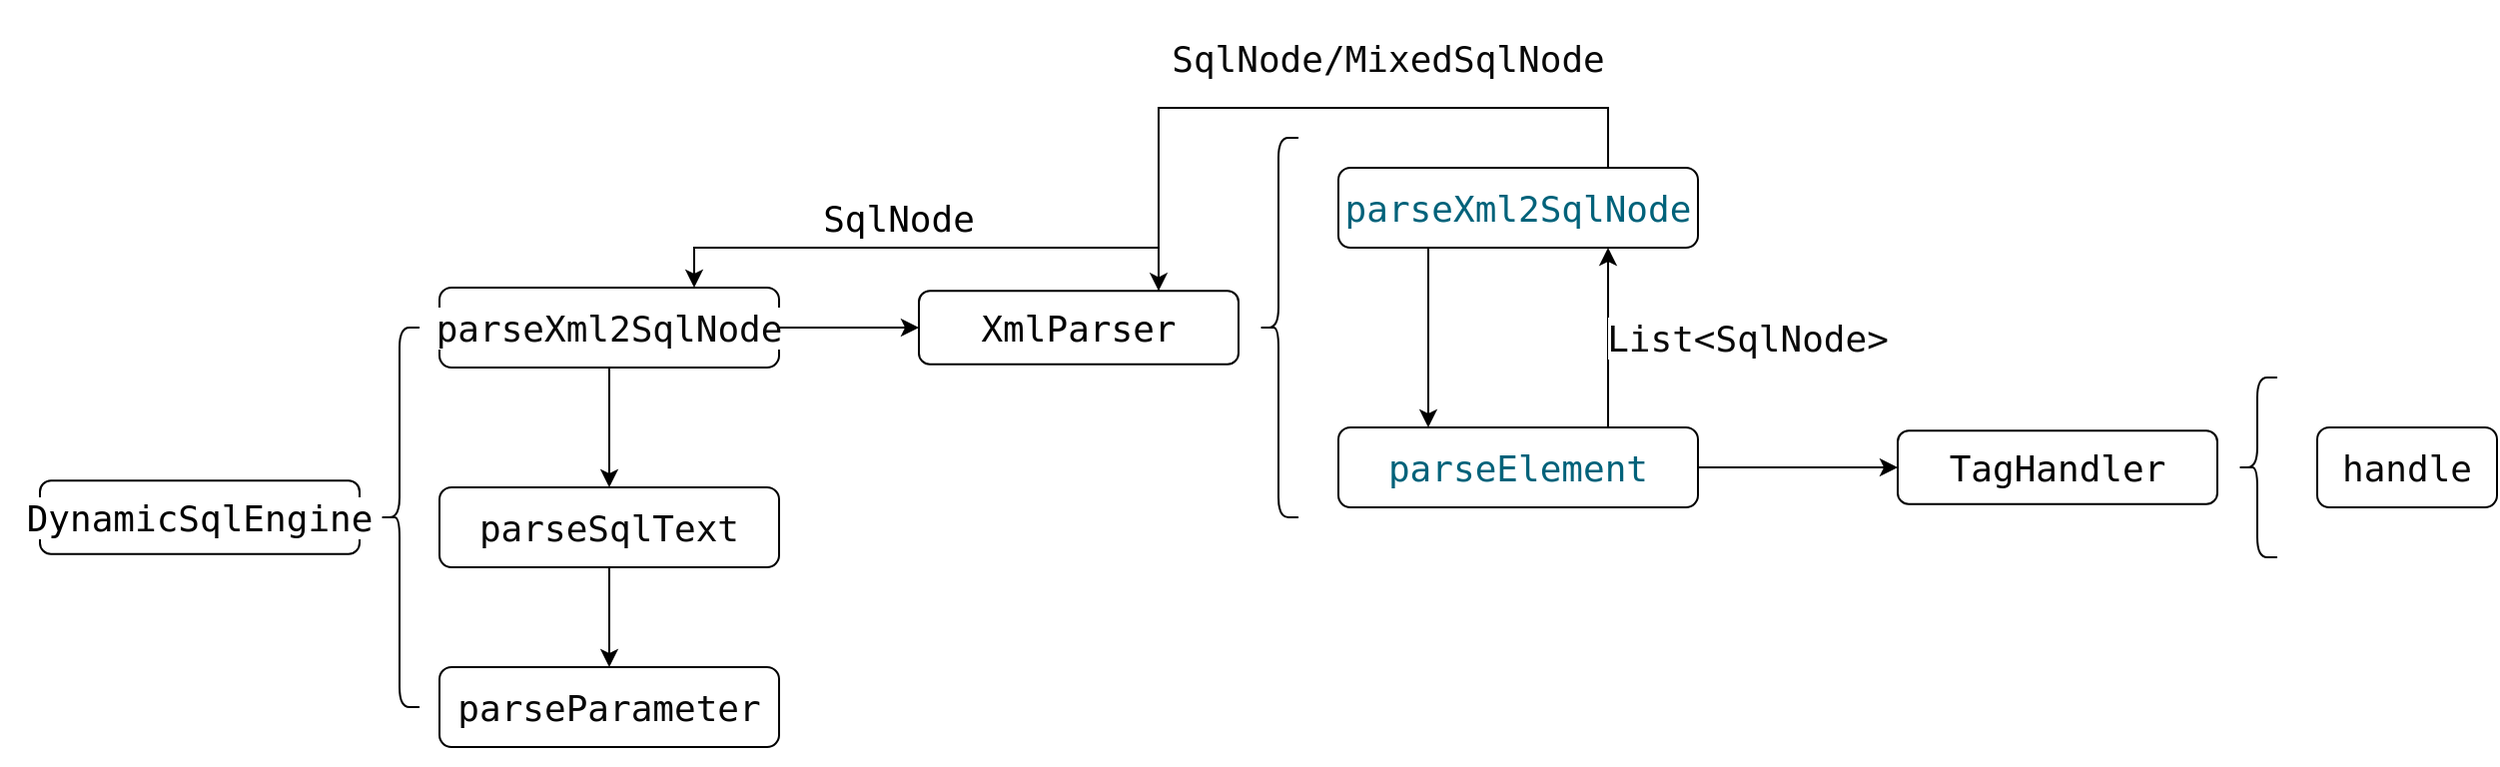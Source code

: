 <mxfile version="18.0.1" type="device"><diagram id="uIDFzEjz7V3BJ7dTCy0g" name="第 1 页"><mxGraphModel dx="1038" dy="1810" grid="1" gridSize="10" guides="1" tooltips="1" connect="1" arrows="1" fold="1" page="1" pageScale="1" pageWidth="827" pageHeight="1169" math="0" shadow="0"><root><mxCell id="0"/><mxCell id="1" parent="0"/><mxCell id="i_CZRAHK7ViA-0POjlZc-1" value="" style="group" vertex="1" connectable="0" parent="1"><mxGeometry x="40" y="130" width="210" height="190" as="geometry"/></mxCell><mxCell id="i_CZRAHK7ViA-0POjlZc-2" value="&lt;pre style=&quot;background-color:#ffffff;color:#080808;font-family:'JetBrains Mono',monospace;font-size:13.5pt;&quot;&gt;&lt;pre style=&quot;font-family: &amp;quot;JetBrains Mono&amp;quot;, monospace; font-size: 13.5pt;&quot;&gt;&lt;span style=&quot;color:#000000;&quot;&gt;DynamicSqlEngine&lt;/span&gt;&lt;/pre&gt;&lt;/pre&gt;" style="rounded=1;whiteSpace=wrap;html=1;fontSize=12;glass=0;strokeWidth=1;shadow=0;" vertex="1" parent="i_CZRAHK7ViA-0POjlZc-1"><mxGeometry x="20" y="76.67" width="160" height="36.67" as="geometry"/></mxCell><mxCell id="i_CZRAHK7ViA-0POjlZc-3" value="" style="shape=curlyBracket;whiteSpace=wrap;html=1;rounded=1;" vertex="1" parent="i_CZRAHK7ViA-0POjlZc-1"><mxGeometry x="190" width="20" height="190" as="geometry"/></mxCell><mxCell id="i_CZRAHK7ViA-0POjlZc-30" value="" style="group" vertex="1" connectable="0" parent="1"><mxGeometry x="260" y="-20" width="1030" height="360" as="geometry"/></mxCell><mxCell id="i_CZRAHK7ViA-0POjlZc-4" value="&lt;pre style=&quot;background-color:#ffffff;color:#080808;font-family:'JetBrains Mono',monospace;font-size:13.5pt;&quot;&gt;parseXml2SqlNode&lt;/pre&gt;" style="rounded=1;whiteSpace=wrap;html=1;" vertex="1" parent="i_CZRAHK7ViA-0POjlZc-30"><mxGeometry y="130" width="170" height="40" as="geometry"/></mxCell><mxCell id="i_CZRAHK7ViA-0POjlZc-5" value="" style="group" vertex="1" connectable="0" parent="i_CZRAHK7ViA-0POjlZc-30"><mxGeometry x="220" y="55" width="210" height="190" as="geometry"/></mxCell><mxCell id="i_CZRAHK7ViA-0POjlZc-6" value="&lt;pre style=&quot;background-color:#ffffff;color:#080808;font-family:'JetBrains Mono',monospace;font-size:13.5pt;&quot;&gt;&lt;pre style=&quot;font-family: &amp;quot;JetBrains Mono&amp;quot;, monospace; font-size: 13.5pt;&quot;&gt;&lt;span style=&quot;color:#000000;&quot;&gt;XmlParser&lt;/span&gt;&lt;/pre&gt;&lt;/pre&gt;" style="rounded=1;whiteSpace=wrap;html=1;fontSize=12;glass=0;strokeWidth=1;shadow=0;" vertex="1" parent="i_CZRAHK7ViA-0POjlZc-5"><mxGeometry x="20" y="76.67" width="160" height="36.67" as="geometry"/></mxCell><mxCell id="i_CZRAHK7ViA-0POjlZc-7" value="" style="shape=curlyBracket;whiteSpace=wrap;html=1;rounded=1;" vertex="1" parent="i_CZRAHK7ViA-0POjlZc-5"><mxGeometry x="190" width="20" height="190" as="geometry"/></mxCell><mxCell id="i_CZRAHK7ViA-0POjlZc-12" value="&lt;pre style=&quot;background-color: rgb(255, 255, 255); color: rgb(8, 8, 8); font-family: &amp;quot;JetBrains Mono&amp;quot;, monospace; font-size: 13.5pt;&quot;&gt;&lt;span style=&quot;color: rgb(0, 0, 0);&quot;&gt;SqlNode&lt;/span&gt;&lt;/pre&gt;" style="text;html=1;strokeColor=none;fillColor=none;align=center;verticalAlign=middle;whiteSpace=wrap;rounded=0;" vertex="1" parent="i_CZRAHK7ViA-0POjlZc-5"><mxGeometry x="-20" y="25" width="60" height="30" as="geometry"/></mxCell><mxCell id="i_CZRAHK7ViA-0POjlZc-10" style="edgeStyle=orthogonalEdgeStyle;rounded=0;orthogonalLoop=1;jettySize=auto;html=1;exitX=1;exitY=0.5;exitDx=0;exitDy=0;entryX=0;entryY=0.5;entryDx=0;entryDy=0;" edge="1" parent="i_CZRAHK7ViA-0POjlZc-30" source="i_CZRAHK7ViA-0POjlZc-4" target="i_CZRAHK7ViA-0POjlZc-6"><mxGeometry relative="1" as="geometry"/></mxCell><mxCell id="i_CZRAHK7ViA-0POjlZc-13" style="edgeStyle=orthogonalEdgeStyle;rounded=0;orthogonalLoop=1;jettySize=auto;html=1;exitX=0.75;exitY=0;exitDx=0;exitDy=0;entryX=0.75;entryY=0;entryDx=0;entryDy=0;" edge="1" parent="i_CZRAHK7ViA-0POjlZc-30" source="i_CZRAHK7ViA-0POjlZc-9" target="i_CZRAHK7ViA-0POjlZc-6"><mxGeometry relative="1" as="geometry"><Array as="points"><mxPoint x="585" y="40"/><mxPoint x="360" y="40"/></Array></mxGeometry></mxCell><mxCell id="i_CZRAHK7ViA-0POjlZc-11" value="&lt;pre style=&quot;background-color:#ffffff;color:#080808;font-family:'JetBrains Mono',monospace;font-size:13.5pt;&quot;&gt;&lt;br&gt;&lt;/pre&gt;" style="edgeStyle=orthogonalEdgeStyle;rounded=0;orthogonalLoop=1;jettySize=auto;html=1;exitX=0.75;exitY=0;exitDx=0;exitDy=0;entryX=0.75;entryY=0;entryDx=0;entryDy=0;" edge="1" parent="i_CZRAHK7ViA-0POjlZc-30" source="i_CZRAHK7ViA-0POjlZc-6" target="i_CZRAHK7ViA-0POjlZc-4"><mxGeometry relative="1" as="geometry"/></mxCell><mxCell id="i_CZRAHK7ViA-0POjlZc-14" value="&lt;pre style=&quot;background-color:#ffffff;color:#080808;font-family:'JetBrains Mono',monospace;font-size:13.5pt;&quot;&gt;SqlNode/MixedSqlNode&lt;/pre&gt;" style="text;html=1;strokeColor=none;fillColor=none;align=center;verticalAlign=middle;whiteSpace=wrap;rounded=0;" vertex="1" parent="i_CZRAHK7ViA-0POjlZc-30"><mxGeometry x="370" width="210" height="30" as="geometry"/></mxCell><mxCell id="i_CZRAHK7ViA-0POjlZc-24" value="&lt;pre style=&quot;background-color:#ffffff;color:#080808;font-family:'JetBrains Mono',monospace;font-size:13.5pt;&quot;&gt;&lt;pre style=&quot;font-family: &amp;quot;JetBrains Mono&amp;quot;, monospace; font-size: 13.5pt;&quot;&gt;parseSqlText&lt;/pre&gt;&lt;/pre&gt;" style="rounded=1;whiteSpace=wrap;html=1;" vertex="1" parent="i_CZRAHK7ViA-0POjlZc-30"><mxGeometry y="230" width="170" height="40" as="geometry"/></mxCell><mxCell id="i_CZRAHK7ViA-0POjlZc-26" style="edgeStyle=orthogonalEdgeStyle;rounded=0;orthogonalLoop=1;jettySize=auto;html=1;exitX=0.5;exitY=1;exitDx=0;exitDy=0;entryX=0.5;entryY=0;entryDx=0;entryDy=0;" edge="1" parent="i_CZRAHK7ViA-0POjlZc-30" source="i_CZRAHK7ViA-0POjlZc-4" target="i_CZRAHK7ViA-0POjlZc-24"><mxGeometry relative="1" as="geometry"/></mxCell><mxCell id="i_CZRAHK7ViA-0POjlZc-25" value="&lt;pre style=&quot;background-color:#ffffff;color:#080808;font-family:'JetBrains Mono',monospace;font-size:13.5pt;&quot;&gt;&lt;pre style=&quot;font-family: &amp;quot;JetBrains Mono&amp;quot;, monospace; font-size: 13.5pt;&quot;&gt;parseParameter&lt;/pre&gt;&lt;/pre&gt;" style="rounded=1;whiteSpace=wrap;html=1;" vertex="1" parent="i_CZRAHK7ViA-0POjlZc-30"><mxGeometry y="320" width="170" height="40" as="geometry"/></mxCell><mxCell id="i_CZRAHK7ViA-0POjlZc-27" style="edgeStyle=orthogonalEdgeStyle;rounded=0;orthogonalLoop=1;jettySize=auto;html=1;exitX=0.5;exitY=1;exitDx=0;exitDy=0;entryX=0.5;entryY=0;entryDx=0;entryDy=0;" edge="1" parent="i_CZRAHK7ViA-0POjlZc-30" source="i_CZRAHK7ViA-0POjlZc-24" target="i_CZRAHK7ViA-0POjlZc-25"><mxGeometry relative="1" as="geometry"/></mxCell><mxCell id="i_CZRAHK7ViA-0POjlZc-29" value="" style="group" vertex="1" connectable="0" parent="i_CZRAHK7ViA-0POjlZc-30"><mxGeometry x="450" y="70" width="580" height="245" as="geometry"/></mxCell><mxCell id="i_CZRAHK7ViA-0POjlZc-9" value="&lt;pre style=&quot;background-color:#ffffff;color:#080808;font-family:'JetBrains Mono',monospace;font-size:13.5pt;&quot;&gt;&lt;span style=&quot;color:#00627a;&quot;&gt;parseXml2SqlNode&lt;/span&gt;&lt;/pre&gt;" style="rounded=1;whiteSpace=wrap;html=1;" vertex="1" parent="i_CZRAHK7ViA-0POjlZc-29"><mxGeometry width="180" height="40" as="geometry"/></mxCell><mxCell id="i_CZRAHK7ViA-0POjlZc-17" style="edgeStyle=orthogonalEdgeStyle;rounded=0;orthogonalLoop=1;jettySize=auto;html=1;exitX=0.75;exitY=0;exitDx=0;exitDy=0;entryX=0.75;entryY=1;entryDx=0;entryDy=0;" edge="1" parent="i_CZRAHK7ViA-0POjlZc-29" source="i_CZRAHK7ViA-0POjlZc-15" target="i_CZRAHK7ViA-0POjlZc-9"><mxGeometry relative="1" as="geometry"/></mxCell><mxCell id="i_CZRAHK7ViA-0POjlZc-15" value="&lt;pre style=&quot;background-color:#ffffff;color:#080808;font-family:'JetBrains Mono',monospace;font-size:13.5pt;&quot;&gt;&lt;span style=&quot;color:#00627a;&quot;&gt;parseElement&lt;/span&gt;&lt;/pre&gt;" style="rounded=1;whiteSpace=wrap;html=1;" vertex="1" parent="i_CZRAHK7ViA-0POjlZc-29"><mxGeometry y="130" width="180" height="40" as="geometry"/></mxCell><mxCell id="i_CZRAHK7ViA-0POjlZc-16" style="edgeStyle=orthogonalEdgeStyle;rounded=0;orthogonalLoop=1;jettySize=auto;html=1;exitX=0.25;exitY=1;exitDx=0;exitDy=0;entryX=0.25;entryY=0;entryDx=0;entryDy=0;" edge="1" parent="i_CZRAHK7ViA-0POjlZc-29" source="i_CZRAHK7ViA-0POjlZc-9" target="i_CZRAHK7ViA-0POjlZc-15"><mxGeometry relative="1" as="geometry"/></mxCell><mxCell id="i_CZRAHK7ViA-0POjlZc-18" value="&lt;pre style=&quot;background-color:#ffffff;color:#080808;font-family:'JetBrains Mono',monospace;font-size:13.5pt;&quot;&gt;List&amp;lt;SqlNode&amp;gt;&lt;/pre&gt;" style="text;html=1;strokeColor=none;fillColor=none;align=center;verticalAlign=middle;whiteSpace=wrap;rounded=0;" vertex="1" parent="i_CZRAHK7ViA-0POjlZc-29"><mxGeometry x="140" y="70" width="130" height="30" as="geometry"/></mxCell><mxCell id="i_CZRAHK7ViA-0POjlZc-28" value="" style="group" vertex="1" connectable="0" parent="i_CZRAHK7ViA-0POjlZc-29"><mxGeometry x="260" y="55" width="320" height="190" as="geometry"/></mxCell><mxCell id="i_CZRAHK7ViA-0POjlZc-19" value="" style="group" vertex="1" connectable="0" parent="i_CZRAHK7ViA-0POjlZc-28"><mxGeometry width="210" height="190" as="geometry"/></mxCell><mxCell id="i_CZRAHK7ViA-0POjlZc-20" value="&lt;pre style=&quot;background-color:#ffffff;color:#080808;font-family:'JetBrains Mono',monospace;font-size:13.5pt;&quot;&gt;&lt;pre style=&quot;font-family: &amp;quot;JetBrains Mono&amp;quot;, monospace; font-size: 13.5pt;&quot;&gt;&lt;span style=&quot;color:#000000;&quot;&gt;TagHandler&lt;/span&gt;&lt;/pre&gt;&lt;/pre&gt;" style="rounded=1;whiteSpace=wrap;html=1;fontSize=12;glass=0;strokeWidth=1;shadow=0;" vertex="1" parent="i_CZRAHK7ViA-0POjlZc-19"><mxGeometry x="20" y="76.67" width="160" height="36.67" as="geometry"/></mxCell><mxCell id="i_CZRAHK7ViA-0POjlZc-21" value="" style="shape=curlyBracket;whiteSpace=wrap;html=1;rounded=1;" vertex="1" parent="i_CZRAHK7ViA-0POjlZc-19"><mxGeometry x="190" y="50" width="20" height="90" as="geometry"/></mxCell><mxCell id="i_CZRAHK7ViA-0POjlZc-23" value="&lt;pre style=&quot;background-color:#ffffff;color:#080808;font-family:'JetBrains Mono',monospace;font-size:13.5pt;&quot;&gt;handle&lt;/pre&gt;" style="rounded=1;whiteSpace=wrap;html=1;" vertex="1" parent="i_CZRAHK7ViA-0POjlZc-28"><mxGeometry x="230" y="75" width="90" height="40" as="geometry"/></mxCell><mxCell id="i_CZRAHK7ViA-0POjlZc-22" style="edgeStyle=orthogonalEdgeStyle;rounded=0;orthogonalLoop=1;jettySize=auto;html=1;exitX=1;exitY=0.5;exitDx=0;exitDy=0;entryX=0;entryY=0.5;entryDx=0;entryDy=0;" edge="1" parent="i_CZRAHK7ViA-0POjlZc-29" source="i_CZRAHK7ViA-0POjlZc-15" target="i_CZRAHK7ViA-0POjlZc-20"><mxGeometry relative="1" as="geometry"/></mxCell></root></mxGraphModel></diagram></mxfile>